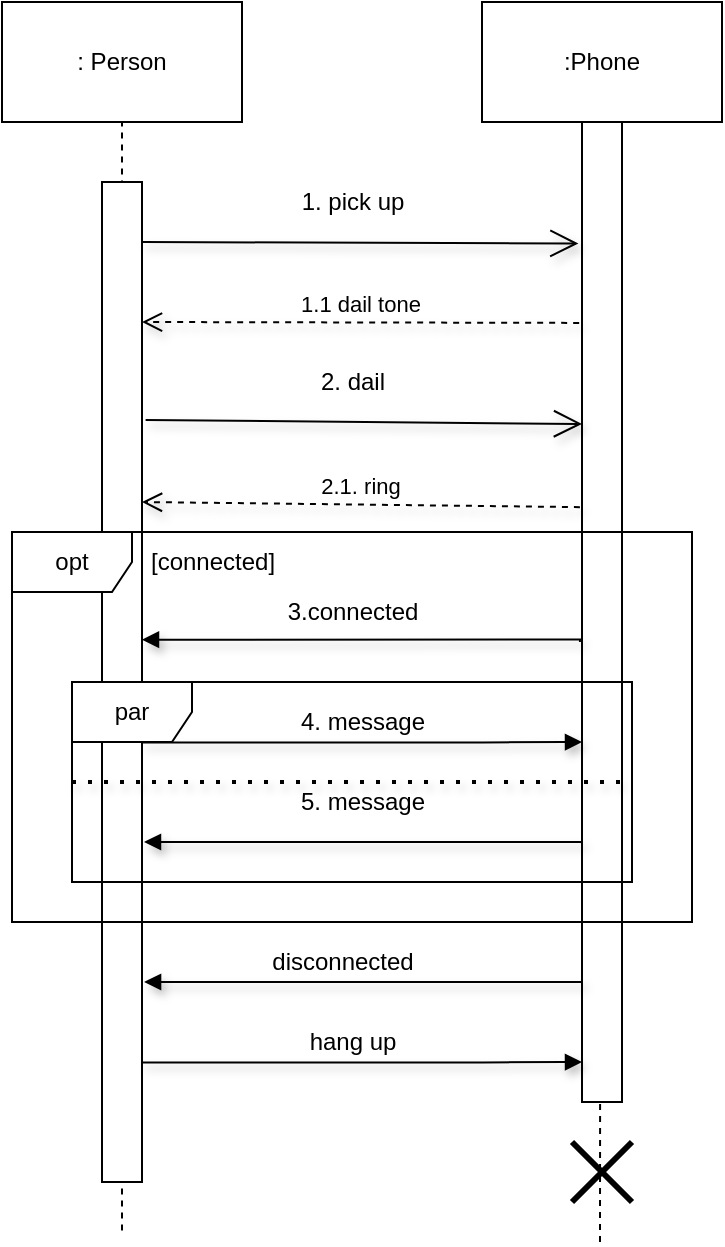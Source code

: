 <mxfile version="15.8.3" type="github">
  <diagram name="Page-1" id="9361dd3d-8414-5efd-6122-117bd74ce7a7">
    <mxGraphModel dx="2585" dy="1365" grid="1" gridSize="10" guides="1" tooltips="1" connect="1" arrows="1" fold="1" page="0" pageScale="1.5" pageWidth="826" pageHeight="1169" background="none" math="0" shadow="0">
      <root>
        <mxCell id="0" />
        <mxCell id="1" parent="0" />
        <mxCell id="eQrMHqqPgeTJEbBXguBA-90" value=": Person" style="rounded=0;whiteSpace=wrap;html=1;" vertex="1" parent="1">
          <mxGeometry x="-20" y="-150" width="120" height="60" as="geometry" />
        </mxCell>
        <mxCell id="eQrMHqqPgeTJEbBXguBA-91" value=":Phone" style="rounded=0;whiteSpace=wrap;html=1;" vertex="1" parent="1">
          <mxGeometry x="220" y="-150" width="120" height="60" as="geometry" />
        </mxCell>
        <mxCell id="eQrMHqqPgeTJEbBXguBA-92" value="" style="endArrow=none;dashed=1;html=1;rounded=0;entryX=0.5;entryY=1;entryDx=0;entryDy=0;" edge="1" parent="1" target="eQrMHqqPgeTJEbBXguBA-90">
          <mxGeometry width="50" height="50" relative="1" as="geometry">
            <mxPoint x="40" y="464.286" as="sourcePoint" />
            <mxPoint x="120" y="-50" as="targetPoint" />
          </mxGeometry>
        </mxCell>
        <mxCell id="eQrMHqqPgeTJEbBXguBA-93" value="" style="endArrow=none;dashed=1;html=1;rounded=0;entryX=0.5;entryY=1;entryDx=0;entryDy=0;startArrow=none;" edge="1" parent="1">
          <mxGeometry width="50" height="50" relative="1" as="geometry">
            <mxPoint x="279" y="470" as="sourcePoint" />
            <mxPoint x="279.41" y="-90" as="targetPoint" />
          </mxGeometry>
        </mxCell>
        <mxCell id="eQrMHqqPgeTJEbBXguBA-94" value="" style="rounded=0;whiteSpace=wrap;html=1;" vertex="1" parent="1">
          <mxGeometry x="30" y="-60" width="20" height="500" as="geometry" />
        </mxCell>
        <mxCell id="eQrMHqqPgeTJEbBXguBA-95" value="" style="rounded=0;whiteSpace=wrap;html=1;" vertex="1" parent="1">
          <mxGeometry x="270" y="-90" width="20" height="490" as="geometry" />
        </mxCell>
        <mxCell id="eQrMHqqPgeTJEbBXguBA-98" value="1. pick up" style="text;html=1;align=center;verticalAlign=middle;resizable=0;points=[];autosize=1;strokeColor=none;fillColor=none;" vertex="1" parent="1">
          <mxGeometry x="120" y="-60" width="70" height="20" as="geometry" />
        </mxCell>
        <mxCell id="eQrMHqqPgeTJEbBXguBA-108" value="1.1 dail tone" style="html=1;verticalAlign=bottom;endArrow=open;dashed=1;endSize=8;rounded=0;shadow=1;exitX=-0.071;exitY=0.205;exitDx=0;exitDy=0;exitPerimeter=0;" edge="1" parent="1" source="eQrMHqqPgeTJEbBXguBA-95">
          <mxGeometry relative="1" as="geometry">
            <mxPoint x="130" y="10" as="sourcePoint" />
            <mxPoint x="50" y="10" as="targetPoint" />
          </mxGeometry>
        </mxCell>
        <mxCell id="eQrMHqqPgeTJEbBXguBA-114" value="2. dail" style="text;html=1;align=center;verticalAlign=middle;resizable=0;points=[];autosize=1;strokeColor=none;fillColor=none;" vertex="1" parent="1">
          <mxGeometry x="130" y="30" width="50" height="20" as="geometry" />
        </mxCell>
        <mxCell id="eQrMHqqPgeTJEbBXguBA-118" value="2.1. ring" style="html=1;verticalAlign=bottom;endArrow=open;dashed=1;endSize=8;rounded=0;shadow=1;exitX=-0.052;exitY=0.393;exitDx=0;exitDy=0;exitPerimeter=0;" edge="1" parent="1" source="eQrMHqqPgeTJEbBXguBA-95">
          <mxGeometry relative="1" as="geometry">
            <mxPoint x="130" y="100" as="sourcePoint" />
            <mxPoint x="50" y="100" as="targetPoint" />
          </mxGeometry>
        </mxCell>
        <mxCell id="eQrMHqqPgeTJEbBXguBA-121" value="" style="endArrow=block;endFill=1;html=1;edgeStyle=orthogonalEdgeStyle;align=left;verticalAlign=top;rounded=0;shadow=1;entryX=0;entryY=0.122;entryDx=0;entryDy=0;entryPerimeter=0;" edge="1" parent="1">
          <mxGeometry x="-1" relative="1" as="geometry">
            <mxPoint x="50" y="220.22" as="sourcePoint" />
            <mxPoint x="270" y="220.0" as="targetPoint" />
            <Array as="points">
              <mxPoint x="220" y="220.22" />
              <mxPoint x="220" y="220.22" />
            </Array>
          </mxGeometry>
        </mxCell>
        <mxCell id="eQrMHqqPgeTJEbBXguBA-122" value="" style="endArrow=block;endFill=1;html=1;edgeStyle=orthogonalEdgeStyle;align=left;verticalAlign=top;rounded=0;shadow=1;entryX=1;entryY=0.75;entryDx=0;entryDy=0;exitX=-0.052;exitY=0.584;exitDx=0;exitDy=0;exitPerimeter=0;" edge="1" parent="1">
          <mxGeometry x="-1" relative="1" as="geometry">
            <mxPoint x="269.96" y="271.16" as="sourcePoint" />
            <mxPoint x="51" y="270.0" as="targetPoint" />
            <Array as="points">
              <mxPoint x="270" y="270" />
            </Array>
          </mxGeometry>
        </mxCell>
        <mxCell id="eQrMHqqPgeTJEbBXguBA-123" value="" style="endArrow=open;endFill=1;endSize=12;html=1;rounded=0;shadow=1;entryX=-0.09;entryY=0.124;entryDx=0;entryDy=0;entryPerimeter=0;" edge="1" parent="1" target="eQrMHqqPgeTJEbBXguBA-95">
          <mxGeometry width="160" relative="1" as="geometry">
            <mxPoint x="50" y="-30" as="sourcePoint" />
            <mxPoint x="210" y="-30" as="targetPoint" />
          </mxGeometry>
        </mxCell>
        <mxCell id="eQrMHqqPgeTJEbBXguBA-124" value="" style="endArrow=open;endFill=1;endSize=12;html=1;rounded=0;shadow=1;exitX=1.09;exitY=0.238;exitDx=0;exitDy=0;exitPerimeter=0;" edge="1" parent="1" source="eQrMHqqPgeTJEbBXguBA-94">
          <mxGeometry width="160" relative="1" as="geometry">
            <mxPoint x="270" y="60" as="sourcePoint" />
            <mxPoint x="270" y="61" as="targetPoint" />
          </mxGeometry>
        </mxCell>
        <mxCell id="eQrMHqqPgeTJEbBXguBA-126" value="4. message" style="text;html=1;align=center;verticalAlign=middle;resizable=0;points=[];autosize=1;strokeColor=none;fillColor=none;" vertex="1" parent="1">
          <mxGeometry x="120" y="200" width="80" height="20" as="geometry" />
        </mxCell>
        <mxCell id="eQrMHqqPgeTJEbBXguBA-127" value="5. message" style="text;html=1;align=center;verticalAlign=middle;resizable=0;points=[];autosize=1;strokeColor=none;fillColor=none;" vertex="1" parent="1">
          <mxGeometry x="120" y="240" width="80" height="20" as="geometry" />
        </mxCell>
        <mxCell id="eQrMHqqPgeTJEbBXguBA-131" value="" style="group" vertex="1" connectable="0" parent="1">
          <mxGeometry x="15" y="190" width="280" height="100" as="geometry" />
        </mxCell>
        <mxCell id="eQrMHqqPgeTJEbBXguBA-128" value="par" style="shape=umlFrame;whiteSpace=wrap;html=1;" vertex="1" parent="eQrMHqqPgeTJEbBXguBA-131">
          <mxGeometry width="280" height="100" as="geometry" />
        </mxCell>
        <mxCell id="eQrMHqqPgeTJEbBXguBA-130" value="" style="endArrow=none;dashed=1;html=1;dashPattern=1 3;strokeWidth=2;rounded=0;shadow=1;exitX=0;exitY=0.5;exitDx=0;exitDy=0;exitPerimeter=0;" edge="1" parent="eQrMHqqPgeTJEbBXguBA-131" source="eQrMHqqPgeTJEbBXguBA-128" target="eQrMHqqPgeTJEbBXguBA-128">
          <mxGeometry width="50" height="50" relative="1" as="geometry">
            <mxPoint x="-9.333" y="78.571" as="sourcePoint" />
            <mxPoint x="37.333" y="42.857" as="targetPoint" />
            <Array as="points">
              <mxPoint x="205.333" y="50" />
              <mxPoint x="233.333" y="50" />
            </Array>
          </mxGeometry>
        </mxCell>
        <mxCell id="eQrMHqqPgeTJEbBXguBA-132" value="opt" style="shape=umlFrame;whiteSpace=wrap;html=1;" vertex="1" parent="1">
          <mxGeometry x="-15" y="115" width="340" height="195" as="geometry" />
        </mxCell>
        <mxCell id="eQrMHqqPgeTJEbBXguBA-133" value="[connected]" style="text;html=1;align=center;verticalAlign=middle;resizable=0;points=[];autosize=1;strokeColor=none;fillColor=none;" vertex="1" parent="1">
          <mxGeometry x="45" y="120" width="80" height="20" as="geometry" />
        </mxCell>
        <mxCell id="eQrMHqqPgeTJEbBXguBA-136" value="hang up" style="text;html=1;align=center;verticalAlign=middle;resizable=0;points=[];autosize=1;strokeColor=none;fillColor=none;" vertex="1" parent="1">
          <mxGeometry x="125" y="360" width="60" height="20" as="geometry" />
        </mxCell>
        <mxCell id="eQrMHqqPgeTJEbBXguBA-137" value="" style="endArrow=block;endFill=1;html=1;edgeStyle=orthogonalEdgeStyle;align=left;verticalAlign=top;rounded=0;shadow=1;entryX=1;entryY=0.75;entryDx=0;entryDy=0;exitX=-0.052;exitY=0.584;exitDx=0;exitDy=0;exitPerimeter=0;" edge="1" parent="1">
          <mxGeometry x="-1" relative="1" as="geometry">
            <mxPoint x="270.0" y="341.16" as="sourcePoint" />
            <mxPoint x="51.04" y="340" as="targetPoint" />
            <Array as="points">
              <mxPoint x="270.04" y="340" />
            </Array>
          </mxGeometry>
        </mxCell>
        <mxCell id="eQrMHqqPgeTJEbBXguBA-138" value="disconnected" style="text;html=1;align=center;verticalAlign=middle;resizable=0;points=[];autosize=1;strokeColor=none;fillColor=none;" vertex="1" parent="1">
          <mxGeometry x="105" y="320" width="90" height="20" as="geometry" />
        </mxCell>
        <mxCell id="eQrMHqqPgeTJEbBXguBA-139" value="" style="endArrow=block;endFill=1;html=1;edgeStyle=orthogonalEdgeStyle;align=left;verticalAlign=top;rounded=0;shadow=1;entryX=1;entryY=0.75;entryDx=0;entryDy=0;exitX=-0.052;exitY=0.584;exitDx=0;exitDy=0;exitPerimeter=0;" edge="1" parent="1">
          <mxGeometry x="-1" relative="1" as="geometry">
            <mxPoint x="268.96" y="169.98" as="sourcePoint" />
            <mxPoint x="50" y="168.82" as="targetPoint" />
            <Array as="points">
              <mxPoint x="269" y="168.82" />
            </Array>
          </mxGeometry>
        </mxCell>
        <mxCell id="eQrMHqqPgeTJEbBXguBA-140" value="3.connected" style="text;html=1;align=center;verticalAlign=middle;resizable=0;points=[];autosize=1;strokeColor=none;fillColor=none;" vertex="1" parent="1">
          <mxGeometry x="115" y="145" width="80" height="20" as="geometry" />
        </mxCell>
        <mxCell id="eQrMHqqPgeTJEbBXguBA-146" value="" style="endArrow=block;endFill=1;html=1;edgeStyle=orthogonalEdgeStyle;align=left;verticalAlign=top;rounded=0;shadow=1;entryX=0;entryY=0.122;entryDx=0;entryDy=0;entryPerimeter=0;" edge="1" parent="1">
          <mxGeometry x="-1" relative="1" as="geometry">
            <mxPoint x="50" y="380.22" as="sourcePoint" />
            <mxPoint x="270" y="380.0" as="targetPoint" />
            <Array as="points">
              <mxPoint x="220" y="380.22" />
              <mxPoint x="220" y="380.22" />
            </Array>
          </mxGeometry>
        </mxCell>
        <mxCell id="eQrMHqqPgeTJEbBXguBA-149" value="" style="shape=umlDestroy;whiteSpace=wrap;html=1;strokeWidth=3;" vertex="1" parent="1">
          <mxGeometry x="265" y="420" width="30" height="30" as="geometry" />
        </mxCell>
      </root>
    </mxGraphModel>
  </diagram>
</mxfile>
